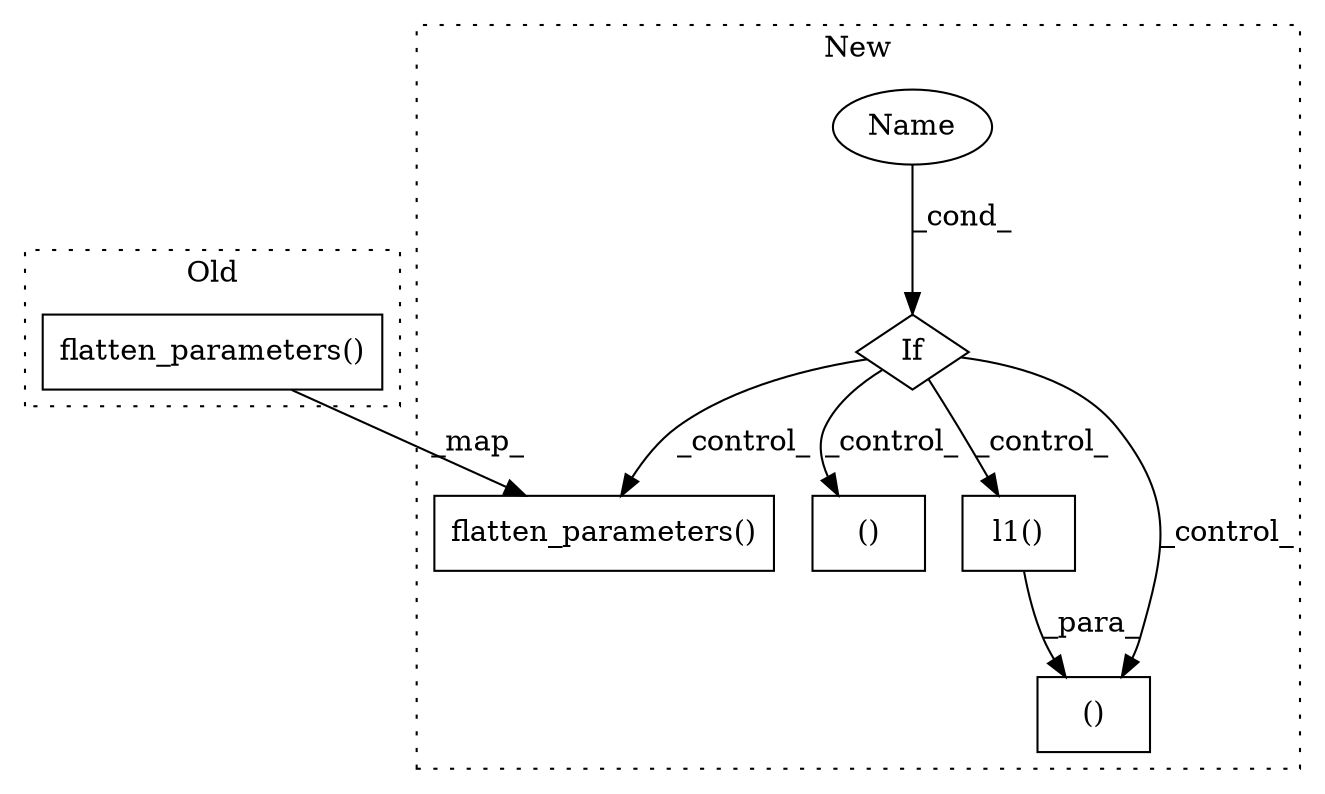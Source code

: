 digraph G {
subgraph cluster0 {
1 [label="flatten_parameters()" a="75" s="1508" l="28" shape="box"];
label = "Old";
style="dotted";
}
subgraph cluster1 {
2 [label="flatten_parameters()" a="75" s="2158" l="28" shape="box"];
3 [label="If" a="96" s="2127" l="3" shape="diamond"];
4 [label="()" a="54" s="2394" l="9" shape="box"];
5 [label="l1()" a="75" s="2362,2372" l="8,1" shape="box"];
6 [label="()" a="54" s="2373" l="6" shape="box"];
7 [label="Name" a="87" s="2130" l="14" shape="ellipse"];
label = "New";
style="dotted";
}
1 -> 2 [label="_map_"];
3 -> 2 [label="_control_"];
3 -> 5 [label="_control_"];
3 -> 4 [label="_control_"];
3 -> 6 [label="_control_"];
5 -> 6 [label="_para_"];
7 -> 3 [label="_cond_"];
}